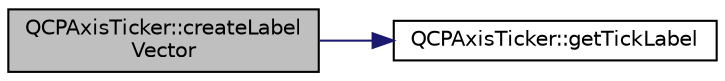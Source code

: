 digraph "QCPAxisTicker::createLabelVector"
{
 // LATEX_PDF_SIZE
  edge [fontname="Helvetica",fontsize="10",labelfontname="Helvetica",labelfontsize="10"];
  node [fontname="Helvetica",fontsize="10",shape=record];
  rankdir="LR";
  Node1 [label="QCPAxisTicker::createLabel\lVector",height=0.2,width=0.4,color="black", fillcolor="grey75", style="filled", fontcolor="black",tooltip=" "];
  Node1 -> Node2 [color="midnightblue",fontsize="10",style="solid",fontname="Helvetica"];
  Node2 [label="QCPAxisTicker::getTickLabel",height=0.2,width=0.4,color="black", fillcolor="white", style="filled",URL="$classQCPAxisTicker.html#a8201eb4aa8be192bf786b126eb5ee089",tooltip=" "];
}
